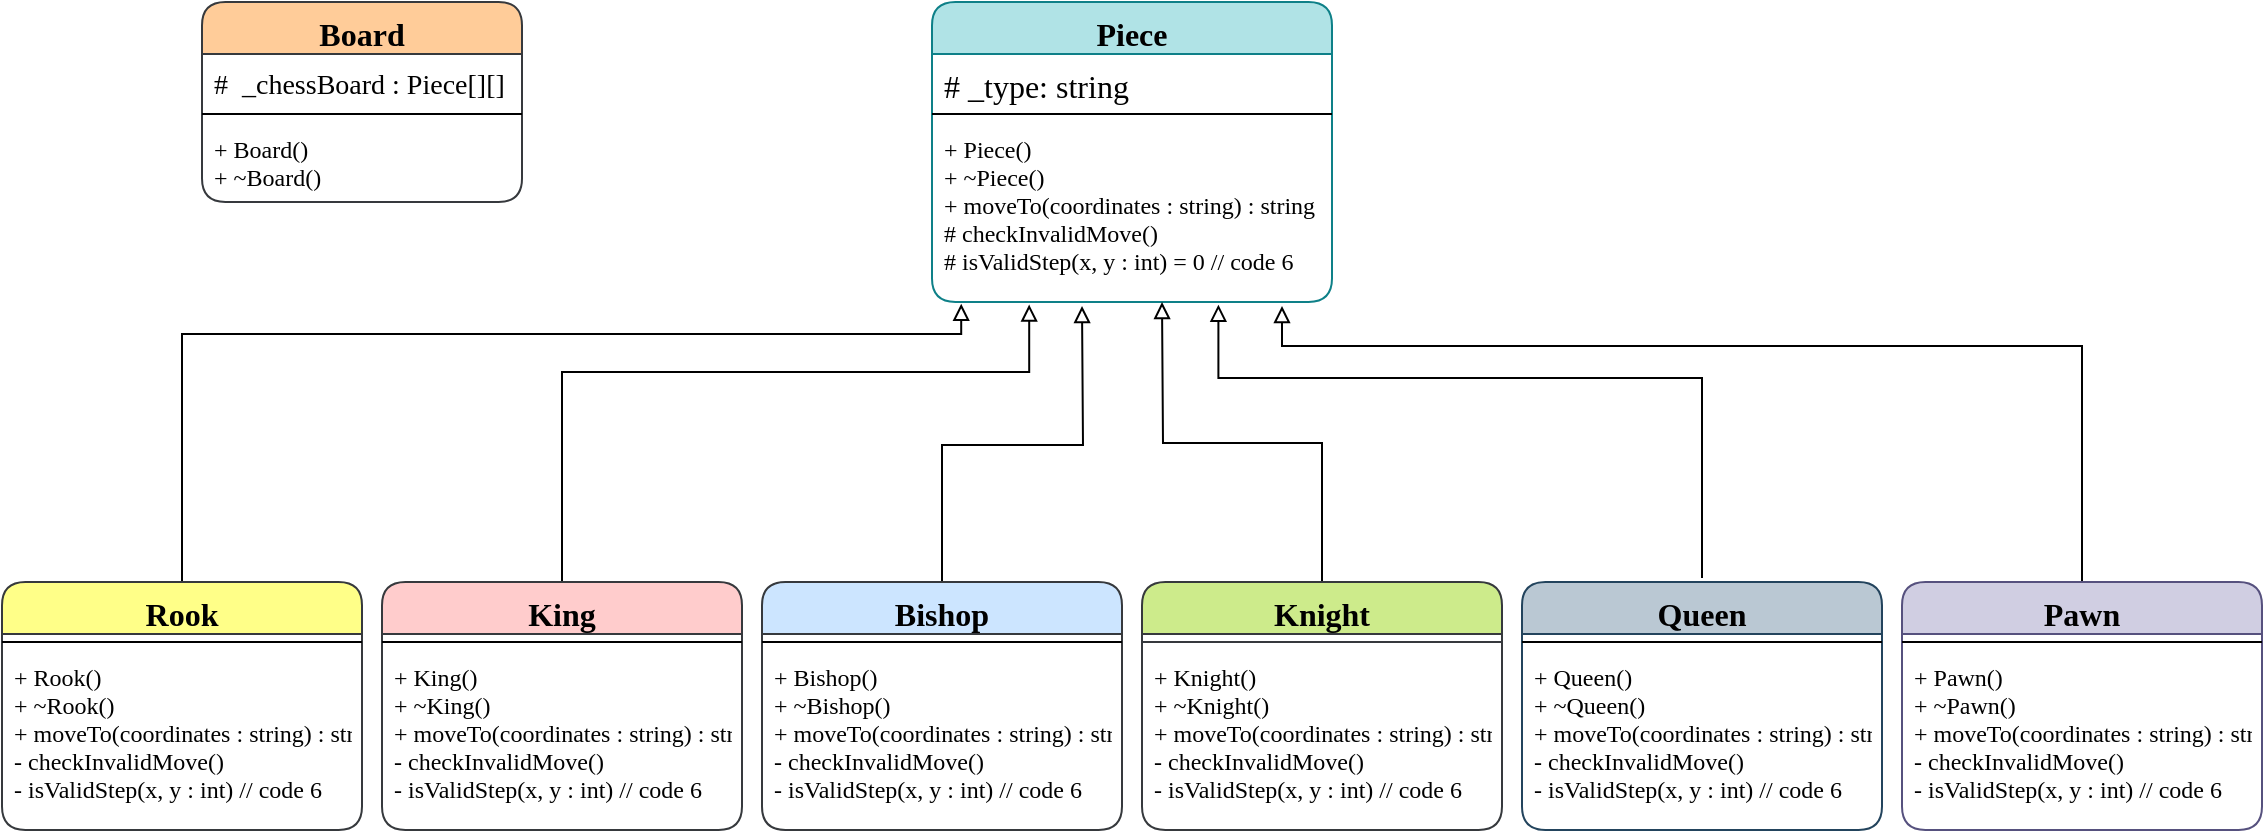 <mxfile version="14.0.1" type="gitlab">
  <diagram name="Page-1" id="e7e014a7-5840-1c2e-5031-d8a46d1fe8dd">
    <mxGraphModel dx="1564" dy="938" grid="1" gridSize="10" guides="1" tooltips="1" connect="1" arrows="1" fold="1" page="1" pageScale="1" pageWidth="1169" pageHeight="826" background="#ffffff" math="0" shadow="0">
      <root>
        <mxCell id="0" />
        <mxCell id="1" parent="0" />
        <mxCell id="q7scO-yD-raQt846I80v-45" value="Piece" style="swimlane;fontStyle=1;align=center;verticalAlign=top;childLayout=stackLayout;horizontal=1;startSize=26;horizontalStack=0;resizeParent=1;resizeParentMax=0;resizeLast=0;collapsible=1;marginBottom=0;fillColor=#b0e3e6;strokeColor=#0e8088;rounded=1;fontFamily=Oswald;fontSource=https%3A%2F%2Ffonts.googleapis.com%2Fcss%3Ffamily%3DOswald;fontSize=16;" parent="1" vertex="1">
          <mxGeometry x="485" y="70" width="200" height="150" as="geometry" />
        </mxCell>
        <mxCell id="q7scO-yD-raQt846I80v-46" value="# _type: string" style="text;strokeColor=none;fillColor=none;align=left;verticalAlign=top;spacingLeft=4;spacingRight=4;overflow=hidden;rotatable=0;points=[[0,0.5],[1,0.5]];portConstraint=eastwest;rounded=1;fontFamily=Oswald;fontSource=https%3A%2F%2Ffonts.googleapis.com%2Fcss%3Ffamily%3DOswald;fontSize=16;" parent="q7scO-yD-raQt846I80v-45" vertex="1">
          <mxGeometry y="26" width="200" height="26" as="geometry" />
        </mxCell>
        <mxCell id="q7scO-yD-raQt846I80v-47" value="" style="line;strokeWidth=1;fillColor=none;align=left;verticalAlign=middle;spacingTop=-1;spacingLeft=3;spacingRight=3;rotatable=0;labelPosition=right;points=[];portConstraint=eastwest;rounded=1;fontFamily=Oswald;fontSource=https%3A%2F%2Ffonts.googleapis.com%2Fcss%3Ffamily%3DOswald;" parent="q7scO-yD-raQt846I80v-45" vertex="1">
          <mxGeometry y="52" width="200" height="8" as="geometry" />
        </mxCell>
        <mxCell id="q7scO-yD-raQt846I80v-48" value="+ Piece()&#xa;+ ~Piece()&#xa;+ moveTo(coordinates : string) : string  = 0&#xa;# checkInvalidMove()&#xa;# isValidStep(x, y : int) = 0 // code 6&#xa;  " style="text;strokeColor=none;fillColor=none;align=left;verticalAlign=top;spacingLeft=4;spacingRight=4;overflow=hidden;rotatable=0;points=[[0,0.5],[1,0.5]];portConstraint=eastwest;rounded=1;fontFamily=Oswald;fontSource=https%3A%2F%2Ffonts.googleapis.com%2Fcss%3Ffamily%3DOswald;" parent="q7scO-yD-raQt846I80v-45" vertex="1">
          <mxGeometry y="60" width="200" height="90" as="geometry" />
        </mxCell>
        <mxCell id="4FuHs41zH2ZakiETceFW-1" value="Board" style="swimlane;fontStyle=1;align=center;verticalAlign=top;childLayout=stackLayout;horizontal=1;startSize=26;horizontalStack=0;resizeParent=1;resizeParentMax=0;resizeLast=0;collapsible=1;marginBottom=0;fillColor=#ffcc99;strokeColor=#36393d;rounded=1;fontFamily=Oswald;fontSource=https%3A%2F%2Ffonts.googleapis.com%2Fcss%3Ffamily%3DOswald;fontSize=16;" parent="1" vertex="1">
          <mxGeometry x="120" y="70" width="160" height="100" as="geometry" />
        </mxCell>
        <mxCell id="4FuHs41zH2ZakiETceFW-2" value="#  _chessBoard : Piece[][]&#xa;" style="text;strokeColor=none;fillColor=none;align=left;verticalAlign=top;spacingLeft=4;spacingRight=4;overflow=hidden;rotatable=0;points=[[0,0.5],[1,0.5]];portConstraint=eastwest;rounded=1;fontFamily=Oswald;fontSource=https%3A%2F%2Ffonts.googleapis.com%2Fcss%3Ffamily%3DOswald;fontSize=14;" parent="4FuHs41zH2ZakiETceFW-1" vertex="1">
          <mxGeometry y="26" width="160" height="26" as="geometry" />
        </mxCell>
        <mxCell id="4FuHs41zH2ZakiETceFW-3" value="" style="line;strokeWidth=1;fillColor=none;align=left;verticalAlign=middle;spacingTop=-1;spacingLeft=3;spacingRight=3;rotatable=0;labelPosition=right;points=[];portConstraint=eastwest;rounded=1;fontFamily=Oswald;fontSource=https%3A%2F%2Ffonts.googleapis.com%2Fcss%3Ffamily%3DOswald;" parent="4FuHs41zH2ZakiETceFW-1" vertex="1">
          <mxGeometry y="52" width="160" height="8" as="geometry" />
        </mxCell>
        <mxCell id="4FuHs41zH2ZakiETceFW-4" value="+ Board()&#xa;+ ~Board()&#xa;" style="text;align=left;verticalAlign=top;spacingLeft=4;spacingRight=4;overflow=hidden;rotatable=0;points=[[0,0.5],[1,0.5]];portConstraint=eastwest;rounded=1;fontFamily=Oswald;fontSource=https%3A%2F%2Ffonts.googleapis.com%2Fcss%3Ffamily%3DOswald;" parent="4FuHs41zH2ZakiETceFW-1" vertex="1">
          <mxGeometry y="60" width="160" height="40" as="geometry" />
        </mxCell>
        <mxCell id="lngdv73oLhFDTeajvxB4-60" style="edgeStyle=orthogonalEdgeStyle;rounded=0;orthogonalLoop=1;jettySize=auto;html=1;entryX=0.073;entryY=1.054;entryDx=0;entryDy=0;entryPerimeter=0;endArrow=block;endFill=0;fontFamily=Oswald;fontSource=https%3A%2F%2Ffonts.googleapis.com%2Fcss%3Ffamily%3DOswald;fontSize=16;exitX=0.5;exitY=0;exitDx=0;exitDy=0;" edge="1" parent="1" source="lngdv73oLhFDTeajvxB4-15">
          <mxGeometry relative="1" as="geometry">
            <mxPoint x="110" y="356" as="sourcePoint" />
            <mxPoint x="499.6" y="220.86" as="targetPoint" />
            <Array as="points">
              <mxPoint x="110" y="236" />
              <mxPoint x="500" y="236" />
            </Array>
          </mxGeometry>
        </mxCell>
        <mxCell id="lngdv73oLhFDTeajvxB4-15" value="Rook" style="swimlane;fontStyle=1;align=center;verticalAlign=top;childLayout=stackLayout;horizontal=1;startSize=26;horizontalStack=0;resizeParent=1;resizeParentMax=0;resizeLast=0;collapsible=1;marginBottom=0;fillColor=#ffff88;strokeColor=#36393d;rounded=1;fontFamily=Oswald;fontSource=https%3A%2F%2Ffonts.googleapis.com%2Fcss%3Ffamily%3DOswald;fontSize=16;" vertex="1" parent="1">
          <mxGeometry x="20" y="360" width="180" height="124" as="geometry" />
        </mxCell>
        <mxCell id="lngdv73oLhFDTeajvxB4-17" value="" style="line;strokeWidth=1;fillColor=none;align=left;verticalAlign=middle;spacingTop=-1;spacingLeft=3;spacingRight=3;rotatable=0;labelPosition=right;points=[];portConstraint=eastwest;rounded=1;fontFamily=Oswald;fontSource=https%3A%2F%2Ffonts.googleapis.com%2Fcss%3Ffamily%3DOswald;" vertex="1" parent="lngdv73oLhFDTeajvxB4-15">
          <mxGeometry y="26" width="180" height="8" as="geometry" />
        </mxCell>
        <mxCell id="lngdv73oLhFDTeajvxB4-18" value="+ Rook()&#xa;+ ~Rook()&#xa;+ moveTo(coordinates : string) : string&#xa;- checkInvalidMove() &#xa;- isValidStep(x, y : int) // code 6&#xa;  " style="text;strokeColor=none;fillColor=none;align=left;verticalAlign=top;spacingLeft=4;spacingRight=4;overflow=hidden;rotatable=0;points=[[0,0.5],[1,0.5]];portConstraint=eastwest;rounded=1;fontFamily=Oswald;fontSource=https%3A%2F%2Ffonts.googleapis.com%2Fcss%3Ffamily%3DOswald;" vertex="1" parent="lngdv73oLhFDTeajvxB4-15">
          <mxGeometry y="34" width="180" height="90" as="geometry" />
        </mxCell>
        <mxCell id="lngdv73oLhFDTeajvxB4-49" style="edgeStyle=orthogonalEdgeStyle;rounded=0;orthogonalLoop=1;jettySize=auto;html=1;entryX=0.243;entryY=1.07;entryDx=0;entryDy=0;entryPerimeter=0;endArrow=block;endFill=0;fontFamily=Oswald;fontSource=https%3A%2F%2Ffonts.googleapis.com%2Fcss%3Ffamily%3DOswald;fontSize=16;" edge="1" parent="1">
          <mxGeometry relative="1" as="geometry">
            <mxPoint x="300" y="360" as="sourcePoint" />
            <mxPoint x="533.6" y="221.3" as="targetPoint" />
            <Array as="points">
              <mxPoint x="300" y="255" />
              <mxPoint x="534" y="255" />
            </Array>
          </mxGeometry>
        </mxCell>
        <mxCell id="lngdv73oLhFDTeajvxB4-31" value="King" style="swimlane;fontStyle=1;align=center;verticalAlign=top;childLayout=stackLayout;horizontal=1;startSize=26;horizontalStack=0;resizeParent=1;resizeParentMax=0;resizeLast=0;collapsible=1;marginBottom=0;fillColor=#ffcccc;strokeColor=#36393d;rounded=1;fontFamily=Oswald;fontSource=https%3A%2F%2Ffonts.googleapis.com%2Fcss%3Ffamily%3DOswald;fontSize=16;" vertex="1" parent="1">
          <mxGeometry x="210" y="360" width="180" height="124" as="geometry" />
        </mxCell>
        <mxCell id="lngdv73oLhFDTeajvxB4-32" value="" style="line;strokeWidth=1;fillColor=none;align=left;verticalAlign=middle;spacingTop=-1;spacingLeft=3;spacingRight=3;rotatable=0;labelPosition=right;points=[];portConstraint=eastwest;rounded=1;fontFamily=Oswald;fontSource=https%3A%2F%2Ffonts.googleapis.com%2Fcss%3Ffamily%3DOswald;" vertex="1" parent="lngdv73oLhFDTeajvxB4-31">
          <mxGeometry y="26" width="180" height="8" as="geometry" />
        </mxCell>
        <mxCell id="lngdv73oLhFDTeajvxB4-33" value="+ King()&#xa;+ ~King()&#xa;+ moveTo(coordinates : string) : string&#xa;- checkInvalidMove() &#xa;- isValidStep(x, y : int) // code 6&#xa;  " style="text;strokeColor=none;fillColor=none;align=left;verticalAlign=top;spacingLeft=4;spacingRight=4;overflow=hidden;rotatable=0;points=[[0,0.5],[1,0.5]];portConstraint=eastwest;rounded=1;fontFamily=Oswald;fontSource=https%3A%2F%2Ffonts.googleapis.com%2Fcss%3Ffamily%3DOswald;" vertex="1" parent="lngdv73oLhFDTeajvxB4-31">
          <mxGeometry y="34" width="180" height="90" as="geometry" />
        </mxCell>
        <mxCell id="lngdv73oLhFDTeajvxB4-59" style="edgeStyle=orthogonalEdgeStyle;rounded=0;orthogonalLoop=1;jettySize=auto;html=1;exitX=0.5;exitY=0;exitDx=0;exitDy=0;endArrow=block;endFill=0;fontFamily=Oswald;fontSource=https%3A%2F%2Ffonts.googleapis.com%2Fcss%3Ffamily%3DOswald;fontSize=16;" edge="1" parent="1" source="lngdv73oLhFDTeajvxB4-36">
          <mxGeometry relative="1" as="geometry">
            <mxPoint x="660" y="222.0" as="targetPoint" />
            <mxPoint x="1060" y="352" as="sourcePoint" />
            <Array as="points">
              <mxPoint x="1060" y="242" />
              <mxPoint x="660" y="242" />
            </Array>
          </mxGeometry>
        </mxCell>
        <mxCell id="lngdv73oLhFDTeajvxB4-36" value="Pawn" style="swimlane;fontStyle=1;align=center;verticalAlign=top;childLayout=stackLayout;horizontal=1;startSize=26;horizontalStack=0;resizeParent=1;resizeParentMax=0;resizeLast=0;collapsible=1;marginBottom=0;fillColor=#d0cee2;strokeColor=#56517e;rounded=1;fontFamily=Oswald;fontSource=https%3A%2F%2Ffonts.googleapis.com%2Fcss%3Ffamily%3DOswald;fontSize=16;" vertex="1" parent="1">
          <mxGeometry x="970" y="360" width="180" height="124" as="geometry" />
        </mxCell>
        <mxCell id="lngdv73oLhFDTeajvxB4-37" value="" style="line;strokeWidth=1;fillColor=none;align=left;verticalAlign=middle;spacingTop=-1;spacingLeft=3;spacingRight=3;rotatable=0;labelPosition=right;points=[];portConstraint=eastwest;rounded=1;fontFamily=Oswald;fontSource=https%3A%2F%2Ffonts.googleapis.com%2Fcss%3Ffamily%3DOswald;" vertex="1" parent="lngdv73oLhFDTeajvxB4-36">
          <mxGeometry y="26" width="180" height="8" as="geometry" />
        </mxCell>
        <mxCell id="lngdv73oLhFDTeajvxB4-38" value="+ Pawn()&#xa;+ ~Pawn()&#xa;+ moveTo(coordinates : string) : string&#xa;- checkInvalidMove() &#xa;- isValidStep(x, y : int) // code 6&#xa;  " style="text;strokeColor=none;fillColor=none;align=left;verticalAlign=top;spacingLeft=4;spacingRight=4;overflow=hidden;rotatable=0;points=[[0,0.5],[1,0.5]];portConstraint=eastwest;rounded=1;fontFamily=Oswald;fontSource=https%3A%2F%2Ffonts.googleapis.com%2Fcss%3Ffamily%3DOswald;" vertex="1" parent="lngdv73oLhFDTeajvxB4-36">
          <mxGeometry y="34" width="180" height="90" as="geometry" />
        </mxCell>
        <mxCell id="lngdv73oLhFDTeajvxB4-57" style="edgeStyle=orthogonalEdgeStyle;rounded=0;orthogonalLoop=1;jettySize=auto;html=1;entryX=0.716;entryY=1.037;entryDx=0;entryDy=0;entryPerimeter=0;endArrow=block;endFill=0;fontFamily=Oswald;fontSource=https%3A%2F%2Ffonts.googleapis.com%2Fcss%3Ffamily%3DOswald;fontSize=16;" edge="1" parent="1">
          <mxGeometry relative="1" as="geometry">
            <mxPoint x="870" y="358" as="sourcePoint" />
            <mxPoint x="628.2" y="221.33" as="targetPoint" />
            <Array as="points">
              <mxPoint x="870" y="258" />
              <mxPoint x="628" y="258" />
            </Array>
          </mxGeometry>
        </mxCell>
        <mxCell id="lngdv73oLhFDTeajvxB4-39" value="Queen" style="swimlane;fontStyle=1;align=center;verticalAlign=top;childLayout=stackLayout;horizontal=1;startSize=26;horizontalStack=0;resizeParent=1;resizeParentMax=0;resizeLast=0;collapsible=1;marginBottom=0;fillColor=#bac8d3;strokeColor=#23445d;rounded=1;fontFamily=Oswald;fontSource=https%3A%2F%2Ffonts.googleapis.com%2Fcss%3Ffamily%3DOswald;fontSize=16;" vertex="1" parent="1">
          <mxGeometry x="780" y="360" width="180" height="124" as="geometry" />
        </mxCell>
        <mxCell id="lngdv73oLhFDTeajvxB4-40" value="" style="line;strokeWidth=1;fillColor=none;align=left;verticalAlign=middle;spacingTop=-1;spacingLeft=3;spacingRight=3;rotatable=0;labelPosition=right;points=[];portConstraint=eastwest;rounded=1;fontFamily=Oswald;fontSource=https%3A%2F%2Ffonts.googleapis.com%2Fcss%3Ffamily%3DOswald;" vertex="1" parent="lngdv73oLhFDTeajvxB4-39">
          <mxGeometry y="26" width="180" height="8" as="geometry" />
        </mxCell>
        <mxCell id="lngdv73oLhFDTeajvxB4-41" value="+ Queen()&#xa;+ ~Queen()&#xa;+ moveTo(coordinates : string) : string&#xa;- checkInvalidMove() &#xa;- isValidStep(x, y : int) // code 6&#xa;  " style="text;strokeColor=none;fillColor=none;align=left;verticalAlign=top;spacingLeft=4;spacingRight=4;overflow=hidden;rotatable=0;points=[[0,0.5],[1,0.5]];portConstraint=eastwest;rounded=1;fontFamily=Oswald;fontSource=https%3A%2F%2Ffonts.googleapis.com%2Fcss%3Ffamily%3DOswald;" vertex="1" parent="lngdv73oLhFDTeajvxB4-39">
          <mxGeometry y="34" width="180" height="90" as="geometry" />
        </mxCell>
        <mxCell id="lngdv73oLhFDTeajvxB4-51" style="edgeStyle=orthogonalEdgeStyle;rounded=0;orthogonalLoop=1;jettySize=auto;html=1;exitX=0.5;exitY=0;exitDx=0;exitDy=0;endArrow=block;endFill=0;fontFamily=Oswald;fontSource=https%3A%2F%2Ffonts.googleapis.com%2Fcss%3Ffamily%3DOswald;fontSize=16;" edge="1" parent="1" source="lngdv73oLhFDTeajvxB4-42">
          <mxGeometry relative="1" as="geometry">
            <mxPoint x="600" y="220.0" as="targetPoint" />
            <mxPoint x="680" y="350" as="sourcePoint" />
          </mxGeometry>
        </mxCell>
        <mxCell id="lngdv73oLhFDTeajvxB4-42" value="Knight" style="swimlane;fontStyle=1;align=center;verticalAlign=top;childLayout=stackLayout;horizontal=1;startSize=26;horizontalStack=0;resizeParent=1;resizeParentMax=0;resizeLast=0;collapsible=1;marginBottom=0;fillColor=#cdeb8b;strokeColor=#36393d;rounded=1;fontFamily=Oswald;fontSource=https%3A%2F%2Ffonts.googleapis.com%2Fcss%3Ffamily%3DOswald;fontSize=16;" vertex="1" parent="1">
          <mxGeometry x="590" y="360" width="180" height="124" as="geometry" />
        </mxCell>
        <mxCell id="lngdv73oLhFDTeajvxB4-43" value="" style="line;strokeWidth=1;fillColor=#cdeb8b;align=left;verticalAlign=middle;spacingTop=-1;spacingLeft=3;spacingRight=3;rotatable=0;labelPosition=right;points=[];portConstraint=eastwest;rounded=1;fontFamily=Oswald;fontSource=https%3A%2F%2Ffonts.googleapis.com%2Fcss%3Ffamily%3DOswald;strokeColor=#36393d;" vertex="1" parent="lngdv73oLhFDTeajvxB4-42">
          <mxGeometry y="26" width="180" height="8" as="geometry" />
        </mxCell>
        <mxCell id="lngdv73oLhFDTeajvxB4-44" value="+ Knight()&#xa;+ ~Knight()&#xa;+ moveTo(coordinates : string) : string&#xa;- checkInvalidMove() &#xa;- isValidStep(x, y : int) // code 6&#xa;  " style="text;strokeColor=none;fillColor=none;align=left;verticalAlign=top;spacingLeft=4;spacingRight=4;overflow=hidden;rotatable=0;points=[[0,0.5],[1,0.5]];portConstraint=eastwest;rounded=1;fontFamily=Oswald;fontSource=https%3A%2F%2Ffonts.googleapis.com%2Fcss%3Ffamily%3DOswald;" vertex="1" parent="lngdv73oLhFDTeajvxB4-42">
          <mxGeometry y="34" width="180" height="90" as="geometry" />
        </mxCell>
        <mxCell id="lngdv73oLhFDTeajvxB4-50" style="edgeStyle=orthogonalEdgeStyle;rounded=0;orthogonalLoop=1;jettySize=auto;html=1;exitX=0.5;exitY=0;exitDx=0;exitDy=0;endArrow=block;endFill=0;fontFamily=Oswald;fontSource=https%3A%2F%2Ffonts.googleapis.com%2Fcss%3Ffamily%3DOswald;fontSize=16;" edge="1" parent="1" source="lngdv73oLhFDTeajvxB4-45">
          <mxGeometry relative="1" as="geometry">
            <mxPoint x="560" y="222.0" as="targetPoint" />
            <mxPoint x="490" y="352" as="sourcePoint" />
          </mxGeometry>
        </mxCell>
        <mxCell id="lngdv73oLhFDTeajvxB4-45" value="Bishop" style="swimlane;fontStyle=1;align=center;verticalAlign=top;childLayout=stackLayout;horizontal=1;startSize=26;horizontalStack=0;resizeParent=1;resizeParentMax=0;resizeLast=0;collapsible=1;marginBottom=0;fillColor=#cce5ff;strokeColor=#36393d;rounded=1;fontFamily=Oswald;fontSource=https%3A%2F%2Ffonts.googleapis.com%2Fcss%3Ffamily%3DOswald;fontSize=16;" vertex="1" parent="1">
          <mxGeometry x="400" y="360" width="180" height="124" as="geometry" />
        </mxCell>
        <mxCell id="lngdv73oLhFDTeajvxB4-46" value="" style="line;strokeWidth=1;fillColor=none;align=left;verticalAlign=middle;spacingTop=-1;spacingLeft=3;spacingRight=3;rotatable=0;labelPosition=right;points=[];portConstraint=eastwest;rounded=1;fontFamily=Oswald;fontSource=https%3A%2F%2Ffonts.googleapis.com%2Fcss%3Ffamily%3DOswald;" vertex="1" parent="lngdv73oLhFDTeajvxB4-45">
          <mxGeometry y="26" width="180" height="8" as="geometry" />
        </mxCell>
        <mxCell id="lngdv73oLhFDTeajvxB4-47" value="+ Bishop()&#xa;+ ~Bishop()&#xa;+ moveTo(coordinates : string) : string&#xa;- checkInvalidMove() &#xa;- isValidStep(x, y : int) // code 6&#xa;  " style="text;strokeColor=none;fillColor=none;align=left;verticalAlign=top;spacingLeft=4;spacingRight=4;overflow=hidden;rotatable=0;points=[[0,0.5],[1,0.5]];portConstraint=eastwest;rounded=1;fontFamily=Oswald;fontSource=https%3A%2F%2Ffonts.googleapis.com%2Fcss%3Ffamily%3DOswald;" vertex="1" parent="lngdv73oLhFDTeajvxB4-45">
          <mxGeometry y="34" width="180" height="90" as="geometry" />
        </mxCell>
      </root>
    </mxGraphModel>
  </diagram>
</mxfile>

